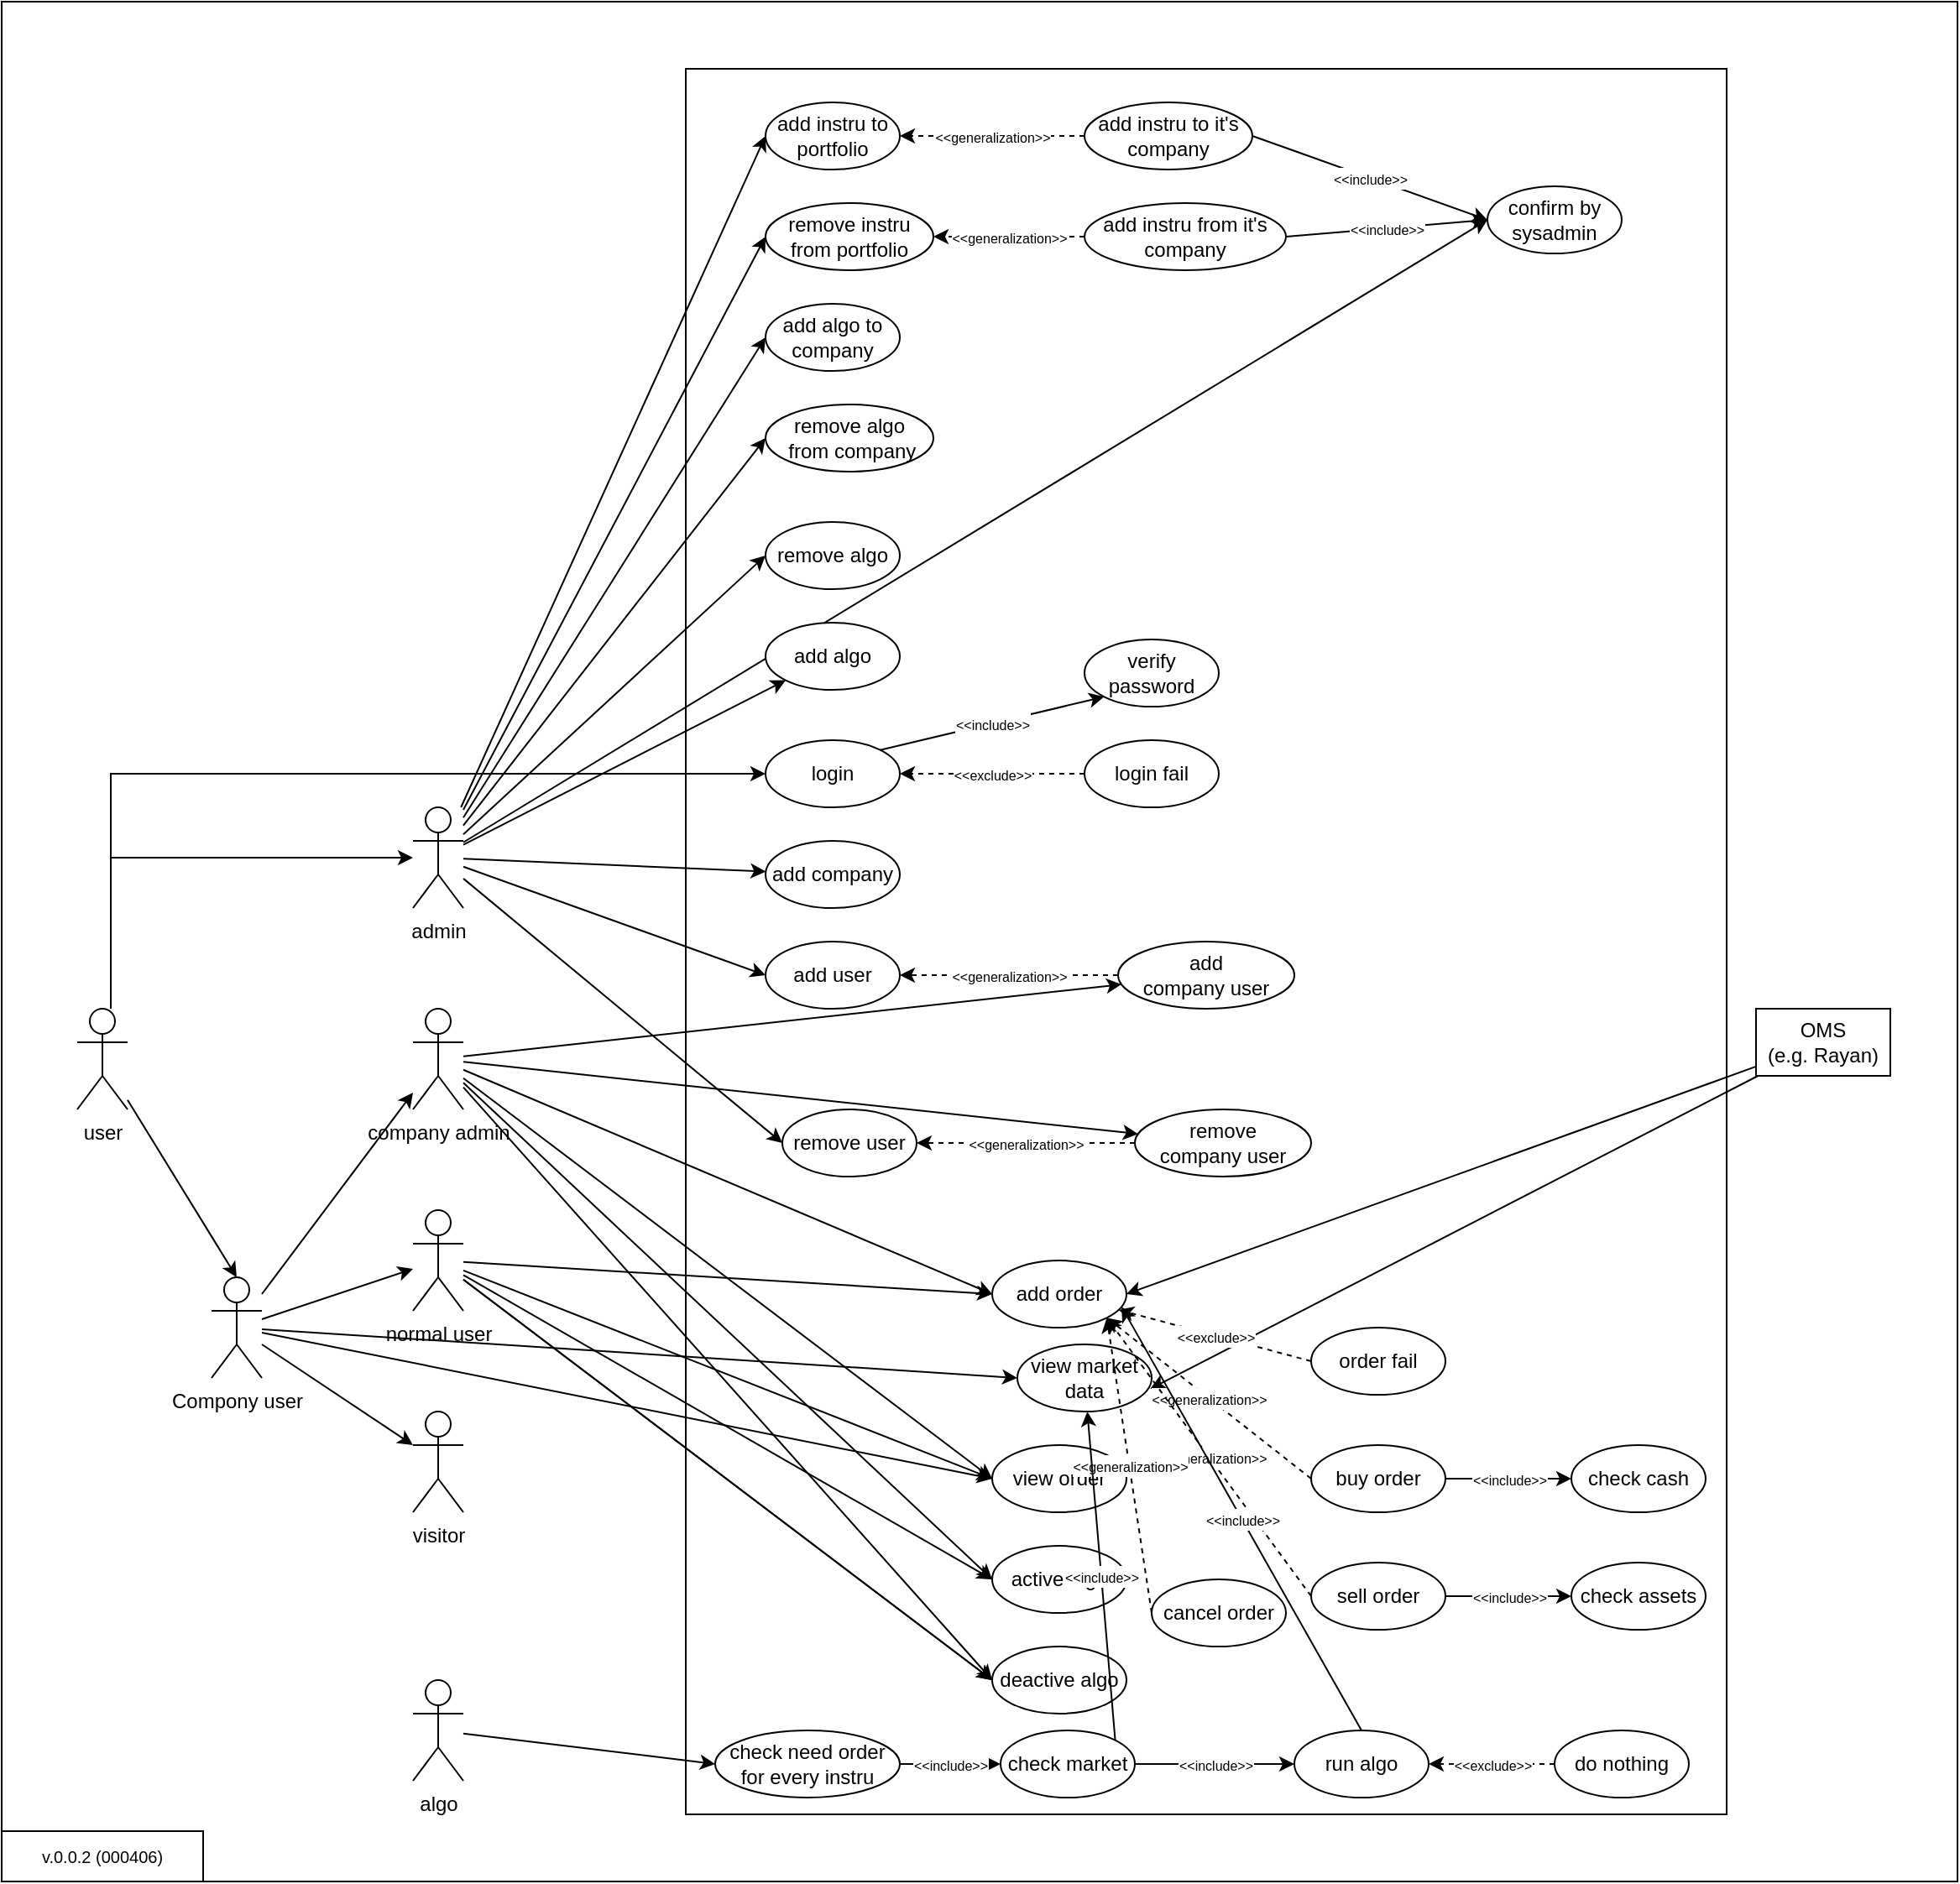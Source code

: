 <mxfile>
    <diagram id="c99_IG170jx15VnqoF06" name="Page-1">
        <mxGraphModel dx="2813" dy="2247" grid="1" gridSize="10" guides="1" tooltips="1" connect="1" arrows="1" fold="1" page="1" pageScale="1" pageWidth="850" pageHeight="1100" math="0" shadow="0">
            <root>
                <mxCell id="0"/>
                <mxCell id="1" parent="0"/>
                <mxCell id="k-nW1Qy8CeXVORQTPAqy-13" value="" style="group" parent="1" connectable="0" vertex="1">
                    <mxGeometry x="-205" y="-240" width="1165" height="1120" as="geometry"/>
                </mxCell>
                <mxCell id="uNsk7N68gaDZAhU7zGFW-125" value="" style="rounded=0;whiteSpace=wrap;html=1;fontSize=12;" parent="k-nW1Qy8CeXVORQTPAqy-13" vertex="1">
                    <mxGeometry width="1165" height="1120" as="geometry"/>
                </mxCell>
                <mxCell id="k-nW1Qy8CeXVORQTPAqy-12" value="&lt;font style=&quot;font-size: 10px;&quot;&gt;v.0.0.2 (000406)&lt;/font&gt;" style="rounded=0;whiteSpace=wrap;html=1;fontSize=8;" parent="k-nW1Qy8CeXVORQTPAqy-13" vertex="1">
                    <mxGeometry y="1090" width="120" height="30" as="geometry"/>
                </mxCell>
                <mxCell id="uNsk7N68gaDZAhU7zGFW-1" value="" style="rounded=0;whiteSpace=wrap;html=1;" parent="1" vertex="1">
                    <mxGeometry x="202.5" y="-200" width="620" height="1040" as="geometry"/>
                </mxCell>
                <mxCell id="uNsk7N68gaDZAhU7zGFW-19" style="edgeStyle=orthogonalEdgeStyle;rounded=0;orthogonalLoop=1;jettySize=auto;html=1;" parent="1" source="uNsk7N68gaDZAhU7zGFW-8" target="uNsk7N68gaDZAhU7zGFW-10" edge="1">
                    <mxGeometry relative="1" as="geometry">
                        <Array as="points">
                            <mxPoint x="-140" y="270"/>
                        </Array>
                    </mxGeometry>
                </mxCell>
                <mxCell id="uNsk7N68gaDZAhU7zGFW-38" style="edgeStyle=orthogonalEdgeStyle;rounded=0;orthogonalLoop=1;jettySize=auto;html=1;fontSize=6;" parent="1" source="uNsk7N68gaDZAhU7zGFW-8" target="uNsk7N68gaDZAhU7zGFW-30" edge="1">
                    <mxGeometry relative="1" as="geometry">
                        <Array as="points">
                            <mxPoint x="-140" y="220"/>
                        </Array>
                    </mxGeometry>
                </mxCell>
                <mxCell id="uNsk7N68gaDZAhU7zGFW-76" style="edgeStyle=none;rounded=0;orthogonalLoop=1;jettySize=auto;html=1;entryX=0.5;entryY=0;entryDx=0;entryDy=0;entryPerimeter=0;fontSize=12;" parent="1" source="uNsk7N68gaDZAhU7zGFW-8" target="uNsk7N68gaDZAhU7zGFW-73" edge="1">
                    <mxGeometry relative="1" as="geometry"/>
                </mxCell>
                <mxCell id="uNsk7N68gaDZAhU7zGFW-8" value="user" style="shape=umlActor;verticalLabelPosition=bottom;verticalAlign=top;html=1;outlineConnect=0;" parent="1" vertex="1">
                    <mxGeometry x="-160" y="360" width="30" height="60" as="geometry"/>
                </mxCell>
                <mxCell id="uNsk7N68gaDZAhU7zGFW-58" style="rounded=0;orthogonalLoop=1;jettySize=auto;html=1;entryX=0;entryY=0.5;entryDx=0;entryDy=0;fontSize=12;" parent="1" source="uNsk7N68gaDZAhU7zGFW-10" target="uNsk7N68gaDZAhU7zGFW-46" edge="1">
                    <mxGeometry relative="1" as="geometry"/>
                </mxCell>
                <mxCell id="uNsk7N68gaDZAhU7zGFW-62" style="edgeStyle=none;rounded=0;orthogonalLoop=1;jettySize=auto;html=1;entryX=0;entryY=0.5;entryDx=0;entryDy=0;fontSize=12;" parent="1" source="uNsk7N68gaDZAhU7zGFW-10" target="uNsk7N68gaDZAhU7zGFW-47" edge="1">
                    <mxGeometry relative="1" as="geometry"/>
                </mxCell>
                <mxCell id="uNsk7N68gaDZAhU7zGFW-66" style="edgeStyle=none;rounded=0;orthogonalLoop=1;jettySize=auto;html=1;fontSize=12;" parent="1" source="uNsk7N68gaDZAhU7zGFW-10" target="uNsk7N68gaDZAhU7zGFW-54" edge="1">
                    <mxGeometry relative="1" as="geometry"/>
                </mxCell>
                <mxCell id="uNsk7N68gaDZAhU7zGFW-67" style="edgeStyle=none;rounded=0;orthogonalLoop=1;jettySize=auto;html=1;entryX=0;entryY=0.5;entryDx=0;entryDy=0;fontSize=12;" parent="1" source="uNsk7N68gaDZAhU7zGFW-10" target="uNsk7N68gaDZAhU7zGFW-55" edge="1">
                    <mxGeometry relative="1" as="geometry"/>
                </mxCell>
                <mxCell id="uNsk7N68gaDZAhU7zGFW-94" style="edgeStyle=none;rounded=0;orthogonalLoop=1;jettySize=auto;html=1;fontSize=12;" parent="1" source="uNsk7N68gaDZAhU7zGFW-10" target="uNsk7N68gaDZAhU7zGFW-40" edge="1">
                    <mxGeometry relative="1" as="geometry"/>
                </mxCell>
                <mxCell id="uNsk7N68gaDZAhU7zGFW-96" style="edgeStyle=none;rounded=0;orthogonalLoop=1;jettySize=auto;html=1;entryX=0;entryY=0.5;entryDx=0;entryDy=0;fontSize=12;" parent="1" source="uNsk7N68gaDZAhU7zGFW-10" target="uNsk7N68gaDZAhU7zGFW-93" edge="1">
                    <mxGeometry relative="1" as="geometry"/>
                </mxCell>
                <mxCell id="uNsk7N68gaDZAhU7zGFW-97" style="edgeStyle=none;rounded=0;orthogonalLoop=1;jettySize=auto;html=1;entryX=0;entryY=0.5;entryDx=0;entryDy=0;fontSize=12;" parent="1" source="uNsk7N68gaDZAhU7zGFW-10" target="uNsk7N68gaDZAhU7zGFW-95" edge="1">
                    <mxGeometry relative="1" as="geometry"/>
                </mxCell>
                <mxCell id="uNsk7N68gaDZAhU7zGFW-100" style="edgeStyle=none;rounded=0;orthogonalLoop=1;jettySize=auto;html=1;entryX=0;entryY=0.5;entryDx=0;entryDy=0;fontSize=12;" parent="1" source="uNsk7N68gaDZAhU7zGFW-10" target="uNsk7N68gaDZAhU7zGFW-98" edge="1">
                    <mxGeometry relative="1" as="geometry"/>
                </mxCell>
                <mxCell id="uNsk7N68gaDZAhU7zGFW-101" style="edgeStyle=none;rounded=0;orthogonalLoop=1;jettySize=auto;html=1;entryX=0;entryY=0.5;entryDx=0;entryDy=0;fontSize=12;" parent="1" source="uNsk7N68gaDZAhU7zGFW-10" target="uNsk7N68gaDZAhU7zGFW-99" edge="1">
                    <mxGeometry relative="1" as="geometry"/>
                </mxCell>
                <mxCell id="uNsk7N68gaDZAhU7zGFW-124" style="edgeStyle=none;rounded=0;orthogonalLoop=1;jettySize=auto;html=1;entryX=0;entryY=0.5;entryDx=0;entryDy=0;fontSize=12;" parent="1" source="uNsk7N68gaDZAhU7zGFW-10" target="uNsk7N68gaDZAhU7zGFW-119" edge="1">
                    <mxGeometry relative="1" as="geometry"/>
                </mxCell>
                <mxCell id="uNsk7N68gaDZAhU7zGFW-10" value="admin" style="shape=umlActor;verticalLabelPosition=bottom;verticalAlign=top;html=1;outlineConnect=0;" parent="1" vertex="1">
                    <mxGeometry x="40" y="240" width="30" height="60" as="geometry"/>
                </mxCell>
                <mxCell id="uNsk7N68gaDZAhU7zGFW-65" style="edgeStyle=none;rounded=0;orthogonalLoop=1;jettySize=auto;html=1;entryX=0;entryY=0.5;entryDx=0;entryDy=0;fontSize=12;" parent="1" source="uNsk7N68gaDZAhU7zGFW-11" target="uNsk7N68gaDZAhU7zGFW-53" edge="1">
                    <mxGeometry relative="1" as="geometry"/>
                </mxCell>
                <mxCell id="uNsk7N68gaDZAhU7zGFW-86" style="edgeStyle=none;rounded=0;orthogonalLoop=1;jettySize=auto;html=1;entryX=0;entryY=0.5;entryDx=0;entryDy=0;fontSize=12;" parent="1" source="uNsk7N68gaDZAhU7zGFW-11" target="uNsk7N68gaDZAhU7zGFW-83" edge="1">
                    <mxGeometry relative="1" as="geometry"/>
                </mxCell>
                <mxCell id="uNsk7N68gaDZAhU7zGFW-91" style="edgeStyle=none;rounded=0;orthogonalLoop=1;jettySize=auto;html=1;entryX=0;entryY=0.5;entryDx=0;entryDy=0;fontSize=12;" parent="1" source="uNsk7N68gaDZAhU7zGFW-11" target="uNsk7N68gaDZAhU7zGFW-89" edge="1">
                    <mxGeometry relative="1" as="geometry"/>
                </mxCell>
                <mxCell id="k-nW1Qy8CeXVORQTPAqy-7" style="rounded=0;orthogonalLoop=1;jettySize=auto;html=1;entryX=0;entryY=0.5;entryDx=0;entryDy=0;fontSize=8;" parent="1" source="uNsk7N68gaDZAhU7zGFW-11" target="uNsk7N68gaDZAhU7zGFW-89" edge="1">
                    <mxGeometry relative="1" as="geometry"/>
                </mxCell>
                <mxCell id="k-nW1Qy8CeXVORQTPAqy-8" style="edgeStyle=none;rounded=0;orthogonalLoop=1;jettySize=auto;html=1;entryX=0;entryY=0.5;entryDx=0;entryDy=0;fontSize=8;" parent="1" source="uNsk7N68gaDZAhU7zGFW-11" target="uNsk7N68gaDZAhU7zGFW-72" edge="1">
                    <mxGeometry relative="1" as="geometry"/>
                </mxCell>
                <mxCell id="uNsk7N68gaDZAhU7zGFW-11" value="normal user" style="shape=umlActor;verticalLabelPosition=bottom;verticalAlign=top;html=1;outlineConnect=0;" parent="1" vertex="1">
                    <mxGeometry x="40" y="480" width="30" height="60" as="geometry"/>
                </mxCell>
                <mxCell id="uNsk7N68gaDZAhU7zGFW-60" style="edgeStyle=none;rounded=0;orthogonalLoop=1;jettySize=auto;html=1;fontSize=12;" parent="1" source="uNsk7N68gaDZAhU7zGFW-12" target="uNsk7N68gaDZAhU7zGFW-48" edge="1">
                    <mxGeometry relative="1" as="geometry"/>
                </mxCell>
                <mxCell id="uNsk7N68gaDZAhU7zGFW-63" style="edgeStyle=none;rounded=0;orthogonalLoop=1;jettySize=auto;html=1;fontSize=12;" parent="1" source="uNsk7N68gaDZAhU7zGFW-12" target="uNsk7N68gaDZAhU7zGFW-51" edge="1">
                    <mxGeometry relative="1" as="geometry"/>
                </mxCell>
                <mxCell id="uNsk7N68gaDZAhU7zGFW-64" style="edgeStyle=none;rounded=0;orthogonalLoop=1;jettySize=auto;html=1;entryX=0;entryY=0.5;entryDx=0;entryDy=0;fontSize=12;" parent="1" source="uNsk7N68gaDZAhU7zGFW-12" target="uNsk7N68gaDZAhU7zGFW-53" edge="1">
                    <mxGeometry relative="1" as="geometry"/>
                </mxCell>
                <mxCell id="uNsk7N68gaDZAhU7zGFW-85" style="edgeStyle=none;rounded=0;orthogonalLoop=1;jettySize=auto;html=1;entryX=0;entryY=0.5;entryDx=0;entryDy=0;fontSize=12;" parent="1" source="uNsk7N68gaDZAhU7zGFW-12" target="uNsk7N68gaDZAhU7zGFW-83" edge="1">
                    <mxGeometry relative="1" as="geometry"/>
                </mxCell>
                <mxCell id="uNsk7N68gaDZAhU7zGFW-90" style="edgeStyle=none;rounded=0;orthogonalLoop=1;jettySize=auto;html=1;fontSize=12;entryX=0;entryY=0.5;entryDx=0;entryDy=0;" parent="1" source="uNsk7N68gaDZAhU7zGFW-12" target="uNsk7N68gaDZAhU7zGFW-89" edge="1">
                    <mxGeometry relative="1" as="geometry"/>
                </mxCell>
                <mxCell id="k-nW1Qy8CeXVORQTPAqy-9" style="edgeStyle=none;rounded=0;orthogonalLoop=1;jettySize=auto;html=1;entryX=0;entryY=0.5;entryDx=0;entryDy=0;fontSize=8;" parent="1" source="uNsk7N68gaDZAhU7zGFW-12" target="uNsk7N68gaDZAhU7zGFW-72" edge="1">
                    <mxGeometry relative="1" as="geometry"/>
                </mxCell>
                <mxCell id="uNsk7N68gaDZAhU7zGFW-12" value="company admin" style="shape=umlActor;verticalLabelPosition=bottom;verticalAlign=top;html=1;outlineConnect=0;" parent="1" vertex="1">
                    <mxGeometry x="40" y="360" width="30" height="60" as="geometry"/>
                </mxCell>
                <mxCell id="uNsk7N68gaDZAhU7zGFW-30" value="login" style="ellipse;whiteSpace=wrap;html=1;" parent="1" vertex="1">
                    <mxGeometry x="250" y="200" width="80" height="40" as="geometry"/>
                </mxCell>
                <mxCell id="uNsk7N68gaDZAhU7zGFW-31" value="login fail" style="ellipse;whiteSpace=wrap;html=1;" parent="1" vertex="1">
                    <mxGeometry x="440" y="200" width="80" height="40" as="geometry"/>
                </mxCell>
                <mxCell id="uNsk7N68gaDZAhU7zGFW-32" value="verify password" style="ellipse;whiteSpace=wrap;html=1;" parent="1" vertex="1">
                    <mxGeometry x="440" y="140" width="80" height="40" as="geometry"/>
                </mxCell>
                <mxCell id="uNsk7N68gaDZAhU7zGFW-35" value="&lt;font style=&quot;font-size: 8px;&quot;&gt;&amp;lt;&amp;lt;include&amp;gt;&amp;gt;&lt;/font&gt;" style="endArrow=classic;html=1;rounded=0;exitX=1;exitY=0;exitDx=0;exitDy=0;entryX=0;entryY=1;entryDx=0;entryDy=0;" parent="1" source="uNsk7N68gaDZAhU7zGFW-30" target="uNsk7N68gaDZAhU7zGFW-32" edge="1">
                    <mxGeometry width="50" height="50" relative="1" as="geometry">
                        <mxPoint x="280" y="310" as="sourcePoint"/>
                        <mxPoint x="330" y="260" as="targetPoint"/>
                    </mxGeometry>
                </mxCell>
                <mxCell id="uNsk7N68gaDZAhU7zGFW-36" value="&lt;font style=&quot;font-size: 8px;&quot;&gt;&amp;lt;&amp;lt;exclude&amp;gt;&amp;gt;&lt;/font&gt;" style="endArrow=classic;html=1;rounded=0;exitX=0;exitY=0.5;exitDx=0;exitDy=0;dashed=1;" parent="1" source="uNsk7N68gaDZAhU7zGFW-31" target="uNsk7N68gaDZAhU7zGFW-30" edge="1">
                    <mxGeometry width="50" height="50" relative="1" as="geometry">
                        <mxPoint x="370" y="290" as="sourcePoint"/>
                        <mxPoint x="420" y="240" as="targetPoint"/>
                    </mxGeometry>
                </mxCell>
                <mxCell id="uNsk7N68gaDZAhU7zGFW-40" value="add company" style="ellipse;whiteSpace=wrap;html=1;" parent="1" vertex="1">
                    <mxGeometry x="250" y="260" width="80" height="40" as="geometry"/>
                </mxCell>
                <mxCell id="uNsk7N68gaDZAhU7zGFW-42" value="visitor" style="shape=umlActor;verticalLabelPosition=bottom;verticalAlign=top;html=1;outlineConnect=0;" parent="1" vertex="1">
                    <mxGeometry x="40" y="600" width="30" height="60" as="geometry"/>
                </mxCell>
                <mxCell id="uNsk7N68gaDZAhU7zGFW-46" value="add user" style="ellipse;whiteSpace=wrap;html=1;" parent="1" vertex="1">
                    <mxGeometry x="250" y="320" width="80" height="40" as="geometry"/>
                </mxCell>
                <mxCell id="uNsk7N68gaDZAhU7zGFW-47" value="remove user" style="ellipse;whiteSpace=wrap;html=1;" parent="1" vertex="1">
                    <mxGeometry x="260" y="420" width="80" height="40" as="geometry"/>
                </mxCell>
                <mxCell id="uNsk7N68gaDZAhU7zGFW-48" value="add &lt;br&gt;company user" style="ellipse;whiteSpace=wrap;html=1;" parent="1" vertex="1">
                    <mxGeometry x="460" y="320" width="105" height="40" as="geometry"/>
                </mxCell>
                <mxCell id="uNsk7N68gaDZAhU7zGFW-50" value="&lt;font style=&quot;font-size: 8px;&quot;&gt;&amp;lt;&amp;lt;generalization&amp;gt;&amp;gt;&lt;/font&gt;" style="endArrow=classic;html=1;rounded=0;exitX=0;exitY=0.5;exitDx=0;exitDy=0;dashed=1;entryX=1;entryY=0.5;entryDx=0;entryDy=0;" parent="1" source="uNsk7N68gaDZAhU7zGFW-48" target="uNsk7N68gaDZAhU7zGFW-46" edge="1">
                    <mxGeometry width="50" height="50" relative="1" as="geometry">
                        <mxPoint x="400" y="310" as="sourcePoint"/>
                        <mxPoint x="320" y="310" as="targetPoint"/>
                    </mxGeometry>
                </mxCell>
                <mxCell id="uNsk7N68gaDZAhU7zGFW-51" value="remove&lt;br&gt;company user" style="ellipse;whiteSpace=wrap;html=1;" parent="1" vertex="1">
                    <mxGeometry x="470" y="420" width="105" height="40" as="geometry"/>
                </mxCell>
                <mxCell id="uNsk7N68gaDZAhU7zGFW-52" value="&lt;font style=&quot;font-size: 8px;&quot;&gt;&amp;lt;&amp;lt;generalization&amp;gt;&amp;gt;&lt;/font&gt;" style="endArrow=classic;html=1;rounded=0;dashed=1;entryX=1;entryY=0.5;entryDx=0;entryDy=0;exitX=0;exitY=0.5;exitDx=0;exitDy=0;" parent="1" source="uNsk7N68gaDZAhU7zGFW-51" target="uNsk7N68gaDZAhU7zGFW-47" edge="1">
                    <mxGeometry width="50" height="50" relative="1" as="geometry">
                        <mxPoint x="530" y="470.29" as="sourcePoint"/>
                        <mxPoint x="450" y="470" as="targetPoint"/>
                    </mxGeometry>
                </mxCell>
                <mxCell id="uNsk7N68gaDZAhU7zGFW-53" value="add order" style="ellipse;whiteSpace=wrap;html=1;" parent="1" vertex="1">
                    <mxGeometry x="385" y="510" width="80" height="40" as="geometry"/>
                </mxCell>
                <mxCell id="uNsk7N68gaDZAhU7zGFW-54" value="add algo" style="ellipse;whiteSpace=wrap;html=1;" parent="1" vertex="1">
                    <mxGeometry x="250" y="130" width="80" height="40" as="geometry"/>
                </mxCell>
                <mxCell id="uNsk7N68gaDZAhU7zGFW-55" value="remove algo" style="ellipse;whiteSpace=wrap;html=1;" parent="1" vertex="1">
                    <mxGeometry x="250" y="70" width="80" height="40" as="geometry"/>
                </mxCell>
                <mxCell id="uNsk7N68gaDZAhU7zGFW-70" style="edgeStyle=none;rounded=0;orthogonalLoop=1;jettySize=auto;html=1;entryX=1;entryY=0.5;entryDx=0;entryDy=0;fontSize=12;" parent="1" source="uNsk7N68gaDZAhU7zGFW-56" target="uNsk7N68gaDZAhU7zGFW-53" edge="1">
                    <mxGeometry relative="1" as="geometry"/>
                </mxCell>
                <mxCell id="uNsk7N68gaDZAhU7zGFW-71" style="edgeStyle=none;rounded=0;orthogonalLoop=1;jettySize=auto;html=1;entryX=0.99;entryY=0.662;entryDx=0;entryDy=0;entryPerimeter=0;fontSize=12;" parent="1" source="uNsk7N68gaDZAhU7zGFW-56" target="uNsk7N68gaDZAhU7zGFW-57" edge="1">
                    <mxGeometry relative="1" as="geometry"/>
                </mxCell>
                <mxCell id="uNsk7N68gaDZAhU7zGFW-56" value="&lt;font style=&quot;font-size: 12px;&quot;&gt;OMS&lt;br&gt;(e.g. Rayan)&lt;/font&gt;" style="rounded=0;whiteSpace=wrap;html=1;fontSize=6;" parent="1" vertex="1">
                    <mxGeometry x="840" y="360" width="80" height="40" as="geometry"/>
                </mxCell>
                <mxCell id="uNsk7N68gaDZAhU7zGFW-57" value="view market data" style="ellipse;whiteSpace=wrap;html=1;" parent="1" vertex="1">
                    <mxGeometry x="400" y="560" width="80" height="40" as="geometry"/>
                </mxCell>
                <mxCell id="uNsk7N68gaDZAhU7zGFW-72" value="view order" style="ellipse;whiteSpace=wrap;html=1;" parent="1" vertex="1">
                    <mxGeometry x="385" y="620" width="80" height="40" as="geometry"/>
                </mxCell>
                <mxCell id="uNsk7N68gaDZAhU7zGFW-78" style="edgeStyle=none;rounded=0;orthogonalLoop=1;jettySize=auto;html=1;fontSize=12;" parent="1" source="uNsk7N68gaDZAhU7zGFW-73" target="uNsk7N68gaDZAhU7zGFW-12" edge="1">
                    <mxGeometry relative="1" as="geometry"/>
                </mxCell>
                <mxCell id="uNsk7N68gaDZAhU7zGFW-79" style="edgeStyle=none;rounded=0;orthogonalLoop=1;jettySize=auto;html=1;fontSize=12;" parent="1" source="uNsk7N68gaDZAhU7zGFW-73" target="uNsk7N68gaDZAhU7zGFW-11" edge="1">
                    <mxGeometry relative="1" as="geometry"/>
                </mxCell>
                <mxCell id="uNsk7N68gaDZAhU7zGFW-80" style="edgeStyle=none;rounded=0;orthogonalLoop=1;jettySize=auto;html=1;fontSize=12;" parent="1" source="uNsk7N68gaDZAhU7zGFW-73" target="uNsk7N68gaDZAhU7zGFW-42" edge="1">
                    <mxGeometry relative="1" as="geometry"/>
                </mxCell>
                <mxCell id="k-nW1Qy8CeXVORQTPAqy-30" style="edgeStyle=none;rounded=0;orthogonalLoop=1;jettySize=auto;html=1;entryX=0;entryY=0.5;entryDx=0;entryDy=0;fontSize=10;" parent="1" source="uNsk7N68gaDZAhU7zGFW-73" target="uNsk7N68gaDZAhU7zGFW-57" edge="1">
                    <mxGeometry relative="1" as="geometry"/>
                </mxCell>
                <mxCell id="k-nW1Qy8CeXVORQTPAqy-31" style="edgeStyle=none;rounded=0;orthogonalLoop=1;jettySize=auto;html=1;entryX=0;entryY=0.5;entryDx=0;entryDy=0;fontSize=10;" parent="1" source="uNsk7N68gaDZAhU7zGFW-73" target="uNsk7N68gaDZAhU7zGFW-72" edge="1">
                    <mxGeometry relative="1" as="geometry"/>
                </mxCell>
                <mxCell id="uNsk7N68gaDZAhU7zGFW-73" value="Compony user" style="shape=umlActor;verticalLabelPosition=bottom;verticalAlign=top;html=1;outlineConnect=0;" parent="1" vertex="1">
                    <mxGeometry x="-80" y="520" width="30" height="60" as="geometry"/>
                </mxCell>
                <mxCell id="uNsk7N68gaDZAhU7zGFW-83" value="active algo" style="ellipse;whiteSpace=wrap;html=1;" parent="1" vertex="1">
                    <mxGeometry x="385" y="680" width="80" height="40" as="geometry"/>
                </mxCell>
                <mxCell id="uNsk7N68gaDZAhU7zGFW-87" value="order fail" style="ellipse;whiteSpace=wrap;html=1;" parent="1" vertex="1">
                    <mxGeometry x="575" y="550" width="80" height="40" as="geometry"/>
                </mxCell>
                <mxCell id="uNsk7N68gaDZAhU7zGFW-88" value="&lt;font style=&quot;font-size: 8px;&quot;&gt;&amp;lt;&amp;lt;exclude&amp;gt;&amp;gt;&lt;/font&gt;" style="endArrow=classic;html=1;rounded=0;exitX=0;exitY=0.5;exitDx=0;exitDy=0;dashed=1;" parent="1" source="uNsk7N68gaDZAhU7zGFW-87" target="uNsk7N68gaDZAhU7zGFW-53" edge="1">
                    <mxGeometry width="50" height="50" relative="1" as="geometry">
                        <mxPoint x="565" y="579.58" as="sourcePoint"/>
                        <mxPoint x="435" y="579.58" as="targetPoint"/>
                    </mxGeometry>
                </mxCell>
                <mxCell id="uNsk7N68gaDZAhU7zGFW-89" value="deactive algo" style="ellipse;whiteSpace=wrap;html=1;" parent="1" vertex="1">
                    <mxGeometry x="385" y="740" width="80" height="40" as="geometry"/>
                </mxCell>
                <mxCell id="uNsk7N68gaDZAhU7zGFW-93" value="remove algo&lt;br&gt;&amp;nbsp;from company" style="ellipse;whiteSpace=wrap;html=1;" parent="1" vertex="1">
                    <mxGeometry x="250" width="100" height="40" as="geometry"/>
                </mxCell>
                <mxCell id="uNsk7N68gaDZAhU7zGFW-95" value="add algo to company" style="ellipse;whiteSpace=wrap;html=1;" parent="1" vertex="1">
                    <mxGeometry x="250" y="-60" width="80" height="40" as="geometry"/>
                </mxCell>
                <mxCell id="uNsk7N68gaDZAhU7zGFW-98" value="remove instru from portfolio" style="ellipse;whiteSpace=wrap;html=1;" parent="1" vertex="1">
                    <mxGeometry x="250" y="-120" width="100" height="40" as="geometry"/>
                </mxCell>
                <mxCell id="uNsk7N68gaDZAhU7zGFW-99" value="add instru to portfolio" style="ellipse;whiteSpace=wrap;html=1;" parent="1" vertex="1">
                    <mxGeometry x="250" y="-180" width="80" height="40" as="geometry"/>
                </mxCell>
                <mxCell id="uNsk7N68gaDZAhU7zGFW-103" value="buy order" style="ellipse;whiteSpace=wrap;html=1;" parent="1" vertex="1">
                    <mxGeometry x="575" y="620" width="80" height="40" as="geometry"/>
                </mxCell>
                <mxCell id="uNsk7N68gaDZAhU7zGFW-104" value="sell order" style="ellipse;whiteSpace=wrap;html=1;" parent="1" vertex="1">
                    <mxGeometry x="575" y="690" width="80" height="40" as="geometry"/>
                </mxCell>
                <mxCell id="uNsk7N68gaDZAhU7zGFW-105" value="check cash" style="ellipse;whiteSpace=wrap;html=1;" parent="1" vertex="1">
                    <mxGeometry x="730" y="620" width="80" height="40" as="geometry"/>
                </mxCell>
                <mxCell id="uNsk7N68gaDZAhU7zGFW-106" value="&lt;font style=&quot;font-size: 8px;&quot;&gt;&amp;lt;&amp;lt;generalization&amp;gt;&amp;gt;&lt;/font&gt;" style="endArrow=classic;html=1;rounded=0;dashed=1;entryX=1;entryY=1;entryDx=0;entryDy=0;exitX=0;exitY=0.5;exitDx=0;exitDy=0;" parent="1" source="uNsk7N68gaDZAhU7zGFW-103" target="uNsk7N68gaDZAhU7zGFW-53" edge="1">
                    <mxGeometry width="50" height="50" relative="1" as="geometry">
                        <mxPoint x="480" y="440" as="sourcePoint"/>
                        <mxPoint x="350.0" y="450" as="targetPoint"/>
                    </mxGeometry>
                </mxCell>
                <mxCell id="uNsk7N68gaDZAhU7zGFW-107" value="&lt;font style=&quot;font-size: 8px;&quot;&gt;&amp;lt;&amp;lt;generalization&amp;gt;&amp;gt;&lt;/font&gt;" style="endArrow=classic;html=1;rounded=0;dashed=1;entryX=1;entryY=1;entryDx=0;entryDy=0;exitX=0;exitY=0.5;exitDx=0;exitDy=0;" parent="1" source="uNsk7N68gaDZAhU7zGFW-104" target="uNsk7N68gaDZAhU7zGFW-53" edge="1">
                    <mxGeometry width="50" height="50" relative="1" as="geometry">
                        <mxPoint x="575" y="670" as="sourcePoint"/>
                        <mxPoint x="475.0" y="650" as="targetPoint"/>
                    </mxGeometry>
                </mxCell>
                <mxCell id="uNsk7N68gaDZAhU7zGFW-109" value="&lt;font style=&quot;font-size: 8px;&quot;&gt;&amp;lt;&amp;lt;include&amp;gt;&amp;gt;&lt;/font&gt;" style="endArrow=classic;html=1;rounded=0;exitX=1;exitY=0.5;exitDx=0;exitDy=0;entryX=0;entryY=0.5;entryDx=0;entryDy=0;" parent="1" source="uNsk7N68gaDZAhU7zGFW-103" target="uNsk7N68gaDZAhU7zGFW-105" edge="1">
                    <mxGeometry width="50" height="50" relative="1" as="geometry">
                        <mxPoint x="565.004" y="691.718" as="sourcePoint"/>
                        <mxPoint x="668.436" y="660.002" as="targetPoint"/>
                    </mxGeometry>
                </mxCell>
                <mxCell id="k-nW1Qy8CeXVORQTPAqy-29" style="edgeStyle=none;rounded=0;orthogonalLoop=1;jettySize=auto;html=1;entryX=0;entryY=0.5;entryDx=0;entryDy=0;fontSize=10;" parent="1" source="uNsk7N68gaDZAhU7zGFW-111" target="k-nW1Qy8CeXVORQTPAqy-26" edge="1">
                    <mxGeometry relative="1" as="geometry"/>
                </mxCell>
                <mxCell id="uNsk7N68gaDZAhU7zGFW-111" value="algo" style="shape=umlActor;verticalLabelPosition=bottom;verticalAlign=top;html=1;outlineConnect=0;" parent="1" vertex="1">
                    <mxGeometry x="40" y="760" width="30" height="60" as="geometry"/>
                </mxCell>
                <mxCell id="uNsk7N68gaDZAhU7zGFW-114" value="add instru&amp;nbsp;to it's company" style="ellipse;whiteSpace=wrap;html=1;" parent="1" vertex="1">
                    <mxGeometry x="440" y="-180" width="100" height="40" as="geometry"/>
                </mxCell>
                <mxCell id="uNsk7N68gaDZAhU7zGFW-116" value="add instru&amp;nbsp;from it's company" style="ellipse;whiteSpace=wrap;html=1;" parent="1" vertex="1">
                    <mxGeometry x="440" y="-120" width="120" height="40" as="geometry"/>
                </mxCell>
                <mxCell id="uNsk7N68gaDZAhU7zGFW-117" value="&lt;font style=&quot;font-size: 8px;&quot;&gt;&amp;lt;&amp;lt;generalization&amp;gt;&amp;gt;&lt;/font&gt;" style="endArrow=classic;html=1;rounded=0;exitX=0;exitY=0.5;exitDx=0;exitDy=0;dashed=1;entryX=1;entryY=0.5;entryDx=0;entryDy=0;" parent="1" source="uNsk7N68gaDZAhU7zGFW-116" target="uNsk7N68gaDZAhU7zGFW-98" edge="1">
                    <mxGeometry width="50" height="50" relative="1" as="geometry">
                        <mxPoint x="470.0" y="100.0" as="sourcePoint"/>
                        <mxPoint x="340" y="100.0" as="targetPoint"/>
                    </mxGeometry>
                </mxCell>
                <mxCell id="uNsk7N68gaDZAhU7zGFW-118" value="&lt;font style=&quot;font-size: 8px;&quot;&gt;&amp;lt;&amp;lt;generalization&amp;gt;&amp;gt;&lt;/font&gt;" style="endArrow=classic;html=1;rounded=0;exitX=0;exitY=0.5;exitDx=0;exitDy=0;dashed=1;entryX=1;entryY=0.5;entryDx=0;entryDy=0;" parent="1" source="uNsk7N68gaDZAhU7zGFW-114" target="uNsk7N68gaDZAhU7zGFW-99" edge="1">
                    <mxGeometry width="50" height="50" relative="1" as="geometry">
                        <mxPoint x="480.0" y="360.0" as="sourcePoint"/>
                        <mxPoint x="350" y="360.0" as="targetPoint"/>
                    </mxGeometry>
                </mxCell>
                <mxCell id="uNsk7N68gaDZAhU7zGFW-119" value="confirm by sysadmin" style="ellipse;whiteSpace=wrap;html=1;" parent="1" vertex="1">
                    <mxGeometry x="680" y="-130" width="80" height="40" as="geometry"/>
                </mxCell>
                <mxCell id="uNsk7N68gaDZAhU7zGFW-120" value="&lt;font style=&quot;font-size: 8px;&quot;&gt;&amp;lt;&amp;lt;include&amp;gt;&amp;gt;&lt;/font&gt;" style="endArrow=classic;html=1;rounded=0;exitX=1;exitY=0.5;exitDx=0;exitDy=0;entryX=0;entryY=0.5;entryDx=0;entryDy=0;" parent="1" source="uNsk7N68gaDZAhU7zGFW-114" target="uNsk7N68gaDZAhU7zGFW-119" edge="1">
                    <mxGeometry width="50" height="50" relative="1" as="geometry">
                        <mxPoint x="565.004" y="25.858" as="sourcePoint"/>
                        <mxPoint x="576.72" y="80" as="targetPoint"/>
                    </mxGeometry>
                </mxCell>
                <mxCell id="uNsk7N68gaDZAhU7zGFW-123" value="&lt;font style=&quot;font-size: 8px;&quot;&gt;&amp;lt;&amp;lt;include&amp;gt;&amp;gt;&lt;/font&gt;" style="endArrow=classic;html=1;rounded=0;exitX=1;exitY=0.5;exitDx=0;exitDy=0;entryX=0;entryY=0.5;entryDx=0;entryDy=0;" parent="1" source="uNsk7N68gaDZAhU7zGFW-116" target="uNsk7N68gaDZAhU7zGFW-119" edge="1">
                    <mxGeometry width="50" height="50" relative="1" as="geometry">
                        <mxPoint x="570" y="-30" as="sourcePoint"/>
                        <mxPoint x="678.436" y="4.142" as="targetPoint"/>
                    </mxGeometry>
                </mxCell>
                <mxCell id="k-nW1Qy8CeXVORQTPAqy-1" value="cancel order" style="ellipse;whiteSpace=wrap;html=1;" parent="1" vertex="1">
                    <mxGeometry x="480" y="700" width="80" height="40" as="geometry"/>
                </mxCell>
                <mxCell id="k-nW1Qy8CeXVORQTPAqy-3" value="&lt;font style=&quot;font-size: 8px;&quot;&gt;&amp;lt;&amp;lt;include&amp;gt;&amp;gt;&lt;/font&gt;" style="endArrow=classic;html=1;rounded=0;exitX=1;exitY=0.5;exitDx=0;exitDy=0;entryX=0;entryY=0.5;entryDx=0;entryDy=0;" parent="1" source="uNsk7N68gaDZAhU7zGFW-104" target="k-nW1Qy8CeXVORQTPAqy-4" edge="1">
                    <mxGeometry width="50" height="50" relative="1" as="geometry">
                        <mxPoint x="665" y="650" as="sourcePoint"/>
                        <mxPoint x="710" y="690" as="targetPoint"/>
                    </mxGeometry>
                </mxCell>
                <mxCell id="k-nW1Qy8CeXVORQTPAqy-4" value="check assets" style="ellipse;whiteSpace=wrap;html=1;" parent="1" vertex="1">
                    <mxGeometry x="730" y="690" width="80" height="40" as="geometry"/>
                </mxCell>
                <mxCell id="k-nW1Qy8CeXVORQTPAqy-5" value="&lt;font style=&quot;font-size: 8px;&quot;&gt;&amp;lt;&amp;lt;generalization&amp;gt;&amp;gt;&lt;/font&gt;" style="endArrow=classic;html=1;rounded=0;dashed=1;entryX=1;entryY=1;entryDx=0;entryDy=0;exitX=0;exitY=0.5;exitDx=0;exitDy=0;" parent="1" source="k-nW1Qy8CeXVORQTPAqy-1" target="uNsk7N68gaDZAhU7zGFW-53" edge="1">
                    <mxGeometry width="50" height="50" relative="1" as="geometry">
                        <mxPoint x="585" y="720" as="sourcePoint"/>
                        <mxPoint x="463.284" y="554.142" as="targetPoint"/>
                    </mxGeometry>
                </mxCell>
                <mxCell id="k-nW1Qy8CeXVORQTPAqy-16" value="check market" style="ellipse;whiteSpace=wrap;html=1;" parent="1" vertex="1">
                    <mxGeometry x="390" y="790" width="80" height="40" as="geometry"/>
                </mxCell>
                <mxCell id="k-nW1Qy8CeXVORQTPAqy-17" value="run algo" style="ellipse;whiteSpace=wrap;html=1;" parent="1" vertex="1">
                    <mxGeometry x="565" y="790" width="80" height="40" as="geometry"/>
                </mxCell>
                <mxCell id="k-nW1Qy8CeXVORQTPAqy-19" value="&lt;font style=&quot;font-size: 8px;&quot;&gt;&amp;lt;&amp;lt;include&amp;gt;&amp;gt;&lt;/font&gt;" style="endArrow=classic;html=1;rounded=0;exitX=1;exitY=0.5;exitDx=0;exitDy=0;entryX=0;entryY=0.5;entryDx=0;entryDy=0;" parent="1" source="k-nW1Qy8CeXVORQTPAqy-16" target="k-nW1Qy8CeXVORQTPAqy-17" edge="1">
                    <mxGeometry width="50" height="50" relative="1" as="geometry">
                        <mxPoint x="610" y="820" as="sourcePoint"/>
                        <mxPoint x="705" y="820" as="targetPoint"/>
                    </mxGeometry>
                </mxCell>
                <mxCell id="k-nW1Qy8CeXVORQTPAqy-20" value="&lt;font style=&quot;font-size: 8px;&quot;&gt;&amp;lt;&amp;lt;include&amp;gt;&amp;gt;&lt;/font&gt;" style="endArrow=classic;html=1;rounded=0;exitX=0.5;exitY=0;exitDx=0;exitDy=0;entryX=0.963;entryY=0.688;entryDx=0;entryDy=0;entryPerimeter=0;" parent="1" source="k-nW1Qy8CeXVORQTPAqy-17" target="uNsk7N68gaDZAhU7zGFW-53" edge="1">
                    <mxGeometry width="50" height="50" relative="1" as="geometry">
                        <mxPoint x="650" y="820" as="sourcePoint"/>
                        <mxPoint x="720" y="820" as="targetPoint"/>
                    </mxGeometry>
                </mxCell>
                <mxCell id="k-nW1Qy8CeXVORQTPAqy-21" value="do nothing" style="ellipse;whiteSpace=wrap;html=1;" parent="1" vertex="1">
                    <mxGeometry x="720" y="790" width="80" height="40" as="geometry"/>
                </mxCell>
                <mxCell id="k-nW1Qy8CeXVORQTPAqy-25" value="&lt;font style=&quot;font-size: 8px;&quot;&gt;&amp;lt;&amp;lt;exclude&amp;gt;&amp;gt;&lt;/font&gt;" style="endArrow=classic;html=1;rounded=0;dashed=1;exitX=0;exitY=0.5;exitDx=0;exitDy=0;entryX=1;entryY=0.5;entryDx=0;entryDy=0;" parent="1" source="k-nW1Qy8CeXVORQTPAqy-21" target="k-nW1Qy8CeXVORQTPAqy-17" edge="1">
                    <mxGeometry width="50" height="50" relative="1" as="geometry">
                        <mxPoint x="490" y="929.75" as="sourcePoint"/>
                        <mxPoint x="585" y="929.75" as="targetPoint"/>
                    </mxGeometry>
                </mxCell>
                <mxCell id="k-nW1Qy8CeXVORQTPAqy-26" value="check need order for every instru" style="ellipse;whiteSpace=wrap;html=1;" parent="1" vertex="1">
                    <mxGeometry x="220" y="790" width="110" height="40" as="geometry"/>
                </mxCell>
                <mxCell id="k-nW1Qy8CeXVORQTPAqy-27" value="&lt;font style=&quot;font-size: 8px;&quot;&gt;&amp;lt;&amp;lt;include&amp;gt;&amp;gt;&lt;/font&gt;" style="endArrow=classic;html=1;rounded=0;exitX=1;exitY=0.5;exitDx=0;exitDy=0;entryX=0;entryY=0.5;entryDx=0;entryDy=0;" parent="1" source="k-nW1Qy8CeXVORQTPAqy-26" target="k-nW1Qy8CeXVORQTPAqy-16" edge="1">
                    <mxGeometry width="50" height="50" relative="1" as="geometry">
                        <mxPoint x="480" y="820" as="sourcePoint"/>
                        <mxPoint x="575" y="820" as="targetPoint"/>
                    </mxGeometry>
                </mxCell>
                <mxCell id="k-nW1Qy8CeXVORQTPAqy-28" value="&lt;font style=&quot;font-size: 8px;&quot;&gt;&amp;lt;&amp;lt;include&amp;gt;&amp;gt;&lt;/font&gt;" style="endArrow=classic;html=1;rounded=0;exitX=1;exitY=0;exitDx=0;exitDy=0;" parent="1" source="k-nW1Qy8CeXVORQTPAqy-16" target="uNsk7N68gaDZAhU7zGFW-57" edge="1">
                    <mxGeometry width="50" height="50" relative="1" as="geometry">
                        <mxPoint x="480" y="820" as="sourcePoint"/>
                        <mxPoint x="575" y="820" as="targetPoint"/>
                    </mxGeometry>
                </mxCell>
            </root>
        </mxGraphModel>
    </diagram>
</mxfile>